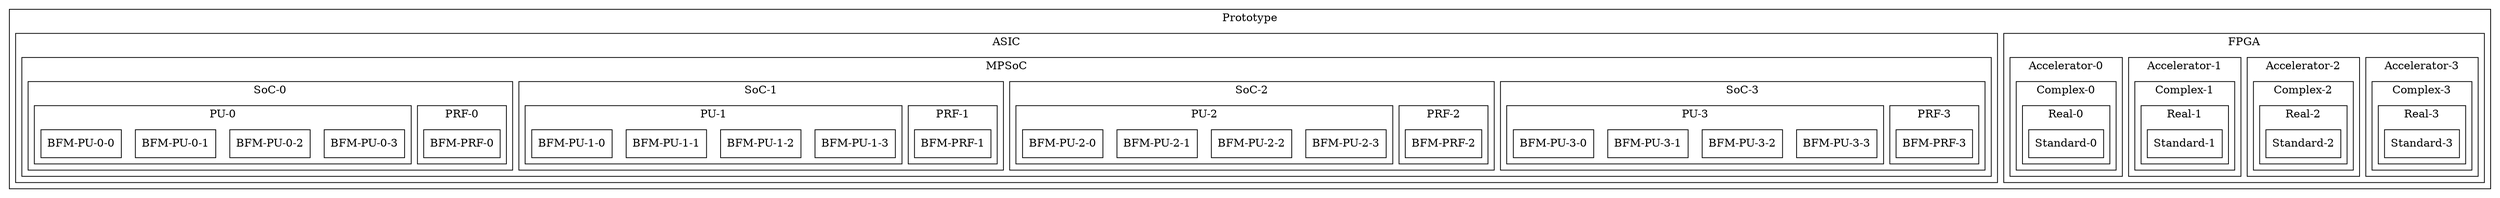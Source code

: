 digraph Project {
  // Introduction
  graph [splines=ortho];
  node[shape=record];

  // Blocks
  subgraph "cluster Prototype" { label = "Prototype";
    subgraph "cluster FPGA" { label = "FPGA";
      subgraph "cluster Accelerator3" { label = "Accelerator-3";
        subgraph "cluster Complex3" {label = "Complex-3";
          subgraph "cluster Real3" {label = "Real-3";
            Standard3[shape=box, label="Standard-3"];
          }
        }
      }
      subgraph "cluster Accelerator2" { label = "Accelerator-2";
        subgraph "cluster Complex2" {label = "Complex-2";
          subgraph "cluster Real2" {label = "Real-2";
            Standard2[shape=box, label="Standard-2"];
          }
        }
      }
      subgraph "cluster Accelerator1" { label = "Accelerator-1";
        subgraph "cluster Complex1" {label = "Complex-1";
          subgraph "cluster Real1" {label = "Real-1";
            Standard1[shape=box, label="Standard-1"];
          }
        }
      }
      subgraph "cluster Accelerator0" { label = "Accelerator-0";
        subgraph "cluster Complex0" {label = "Complex-0";
          subgraph "cluster Real0" {label = "Real-0";
            Standard0[shape=box, label="Standard-0"];
          }
        }
      }
    }
    subgraph "cluster ASIC" { label = "ASIC";
      subgraph "cluster MPSoC" { label = "MPSoC";
        subgraph "cluster SoC3" { label = "SoC-3";
          subgraph "cluster PRF3" {label = "PRF-3";
            BFM_PRF3[shape=box, label="BFM-PRF-3"];
          }
          subgraph "cluster PU3" { label = "PU-3";
            BFM_PU33[shape=box, label="BFM-PU-3-3"];
            BFM_PU32[shape=box, label="BFM-PU-3-2"];
            BFM_PU31[shape=box, label="BFM-PU-3-1"];
            BFM_PU30[shape=box, label="BFM-PU-3-0"];
          }
        }
        subgraph "cluster SoC2" { label = "SoC-2";
          subgraph "cluster PRF2" {label = "PRF-2";
            BFM_PRF2[shape=box, label="BFM-PRF-2"];
          }
          subgraph "cluster PU2" { label = "PU-2";
            BFM_PU23[shape=box, label="BFM-PU-2-3"];
            BFM_PU22[shape=box, label="BFM-PU-2-2"];
            BFM_PU21[shape=box, label="BFM-PU-2-1"];
            BFM_PU20[shape=box, label="BFM-PU-2-0"];
          }
        }
        subgraph "cluster SoC1" { label = "SoC-1";
          subgraph "cluster PRF1" {label = "PRF-1";
            BFM_PRF1[shape=box, label="BFM-PRF-1"];
          }
          subgraph "cluster PU1" { label = "PU-1";
            BFM_PU13[shape=box, label="BFM-PU-1-3"];
            BFM_PU12[shape=box, label="BFM-PU-1-2"];
            BFM_PU11[shape=box, label="BFM-PU-1-1"];
            BFM_PU10[shape=box, label="BFM-PU-1-0"];
          }
        }
        subgraph "cluster SoC0" { label = "SoC-0";
          subgraph "cluster PRF0" { label = "PRF-0";
            BFM_PRF0[shape=box, label="BFM-PRF-0"];
          }
          subgraph "cluster PU0" { label = "PU-0";
            BFM_PU03[shape=box, label="BFM-PU-0-3"];
            BFM_PU02[shape=box, label="BFM-PU-0-2"];
            BFM_PU01[shape=box, label="BFM-PU-0-1"];
            BFM_PU00[shape=box, label="BFM-PU-0-0"];
          }
        }
      }
    }
  }

  // Sequence
}
